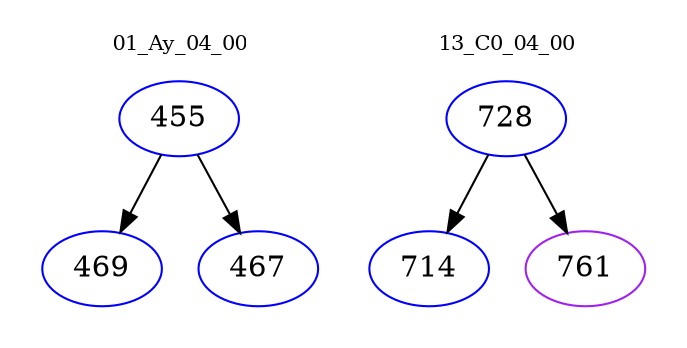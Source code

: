 digraph{
subgraph cluster_0 {
color = white
label = "01_Ay_04_00";
fontsize=10;
T0_455 [label="455", color="blue"]
T0_455 -> T0_469 [color="black"]
T0_469 [label="469", color="blue"]
T0_455 -> T0_467 [color="black"]
T0_467 [label="467", color="blue"]
}
subgraph cluster_1 {
color = white
label = "13_C0_04_00";
fontsize=10;
T1_728 [label="728", color="blue"]
T1_728 -> T1_714 [color="black"]
T1_714 [label="714", color="blue"]
T1_728 -> T1_761 [color="black"]
T1_761 [label="761", color="purple"]
}
}
